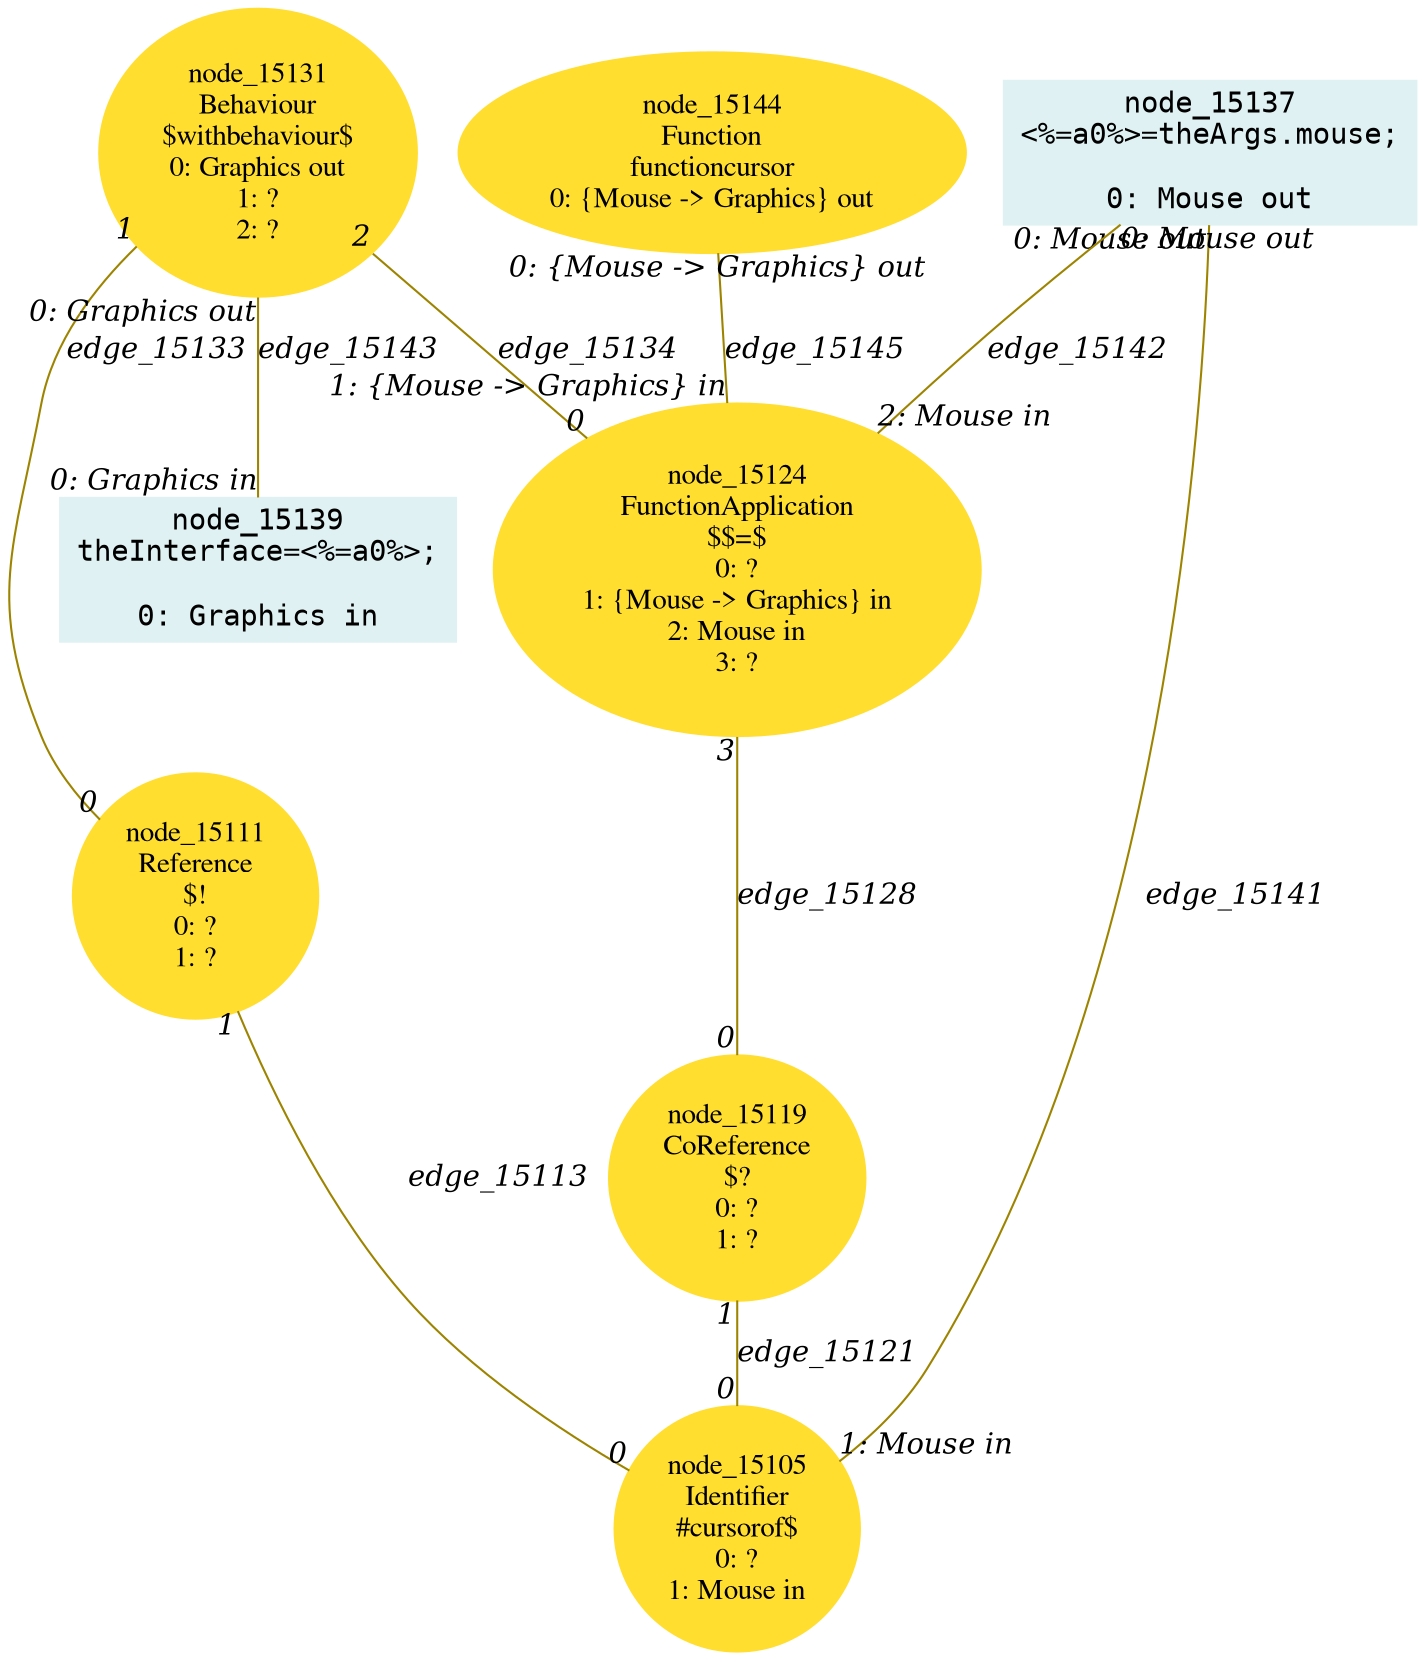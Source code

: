 digraph g{node_15105 [shape="ellipse", style="filled", color="#ffde2f", fontname="Times", label="node_15105
Identifier
#cursorof$
0: ?
1: Mouse in" ]
node_15111 [shape="ellipse", style="filled", color="#ffde2f", fontname="Times", label="node_15111
Reference
$!
0: ?
1: ?" ]
node_15119 [shape="ellipse", style="filled", color="#ffde2f", fontname="Times", label="node_15119
CoReference
$?
0: ?
1: ?" ]
node_15124 [shape="ellipse", style="filled", color="#ffde2f", fontname="Times", label="node_15124
FunctionApplication
$$=$
0: ?
1: {Mouse -> Graphics} in
2: Mouse in
3: ?" ]
node_15131 [shape="ellipse", style="filled", color="#ffde2f", fontname="Times", label="node_15131
Behaviour
$withbehaviour$
0: Graphics out
1: ?
2: ?" ]
node_15137 [shape="box", style="filled", color="#dff1f2", fontname="Courier", label="node_15137
<%=a0%>=theArgs.mouse;

0: Mouse out" ]
node_15139 [shape="box", style="filled", color="#dff1f2", fontname="Courier", label="node_15139
theInterface=<%=a0%>;

0: Graphics in" ]
node_15144 [shape="ellipse", style="filled", color="#ffde2f", fontname="Times", label="node_15144
Function
functioncursor
0: {Mouse -> Graphics} out" ]
node_15111 -> node_15105 [dir=none, arrowHead=none, fontname="Times-Italic", arrowsize=1, color="#9d8400", label="edge_15113",  headlabel="0", taillabel="1" ]
node_15119 -> node_15105 [dir=none, arrowHead=none, fontname="Times-Italic", arrowsize=1, color="#9d8400", label="edge_15121",  headlabel="0", taillabel="1" ]
node_15124 -> node_15119 [dir=none, arrowHead=none, fontname="Times-Italic", arrowsize=1, color="#9d8400", label="edge_15128",  headlabel="0", taillabel="3" ]
node_15131 -> node_15111 [dir=none, arrowHead=none, fontname="Times-Italic", arrowsize=1, color="#9d8400", label="edge_15133",  headlabel="0", taillabel="1" ]
node_15131 -> node_15124 [dir=none, arrowHead=none, fontname="Times-Italic", arrowsize=1, color="#9d8400", label="edge_15134",  headlabel="0", taillabel="2" ]
node_15137 -> node_15105 [dir=none, arrowHead=none, fontname="Times-Italic", arrowsize=1, color="#9d8400", label="edge_15141",  headlabel="1: Mouse in", taillabel="0: Mouse out" ]
node_15137 -> node_15124 [dir=none, arrowHead=none, fontname="Times-Italic", arrowsize=1, color="#9d8400", label="edge_15142",  headlabel="2: Mouse in", taillabel="0: Mouse out" ]
node_15131 -> node_15139 [dir=none, arrowHead=none, fontname="Times-Italic", arrowsize=1, color="#9d8400", label="edge_15143",  headlabel="0: Graphics in", taillabel="0: Graphics out" ]
node_15144 -> node_15124 [dir=none, arrowHead=none, fontname="Times-Italic", arrowsize=1, color="#9d8400", label="edge_15145",  headlabel="1: {Mouse -> Graphics} in", taillabel="0: {Mouse -> Graphics} out" ]
}